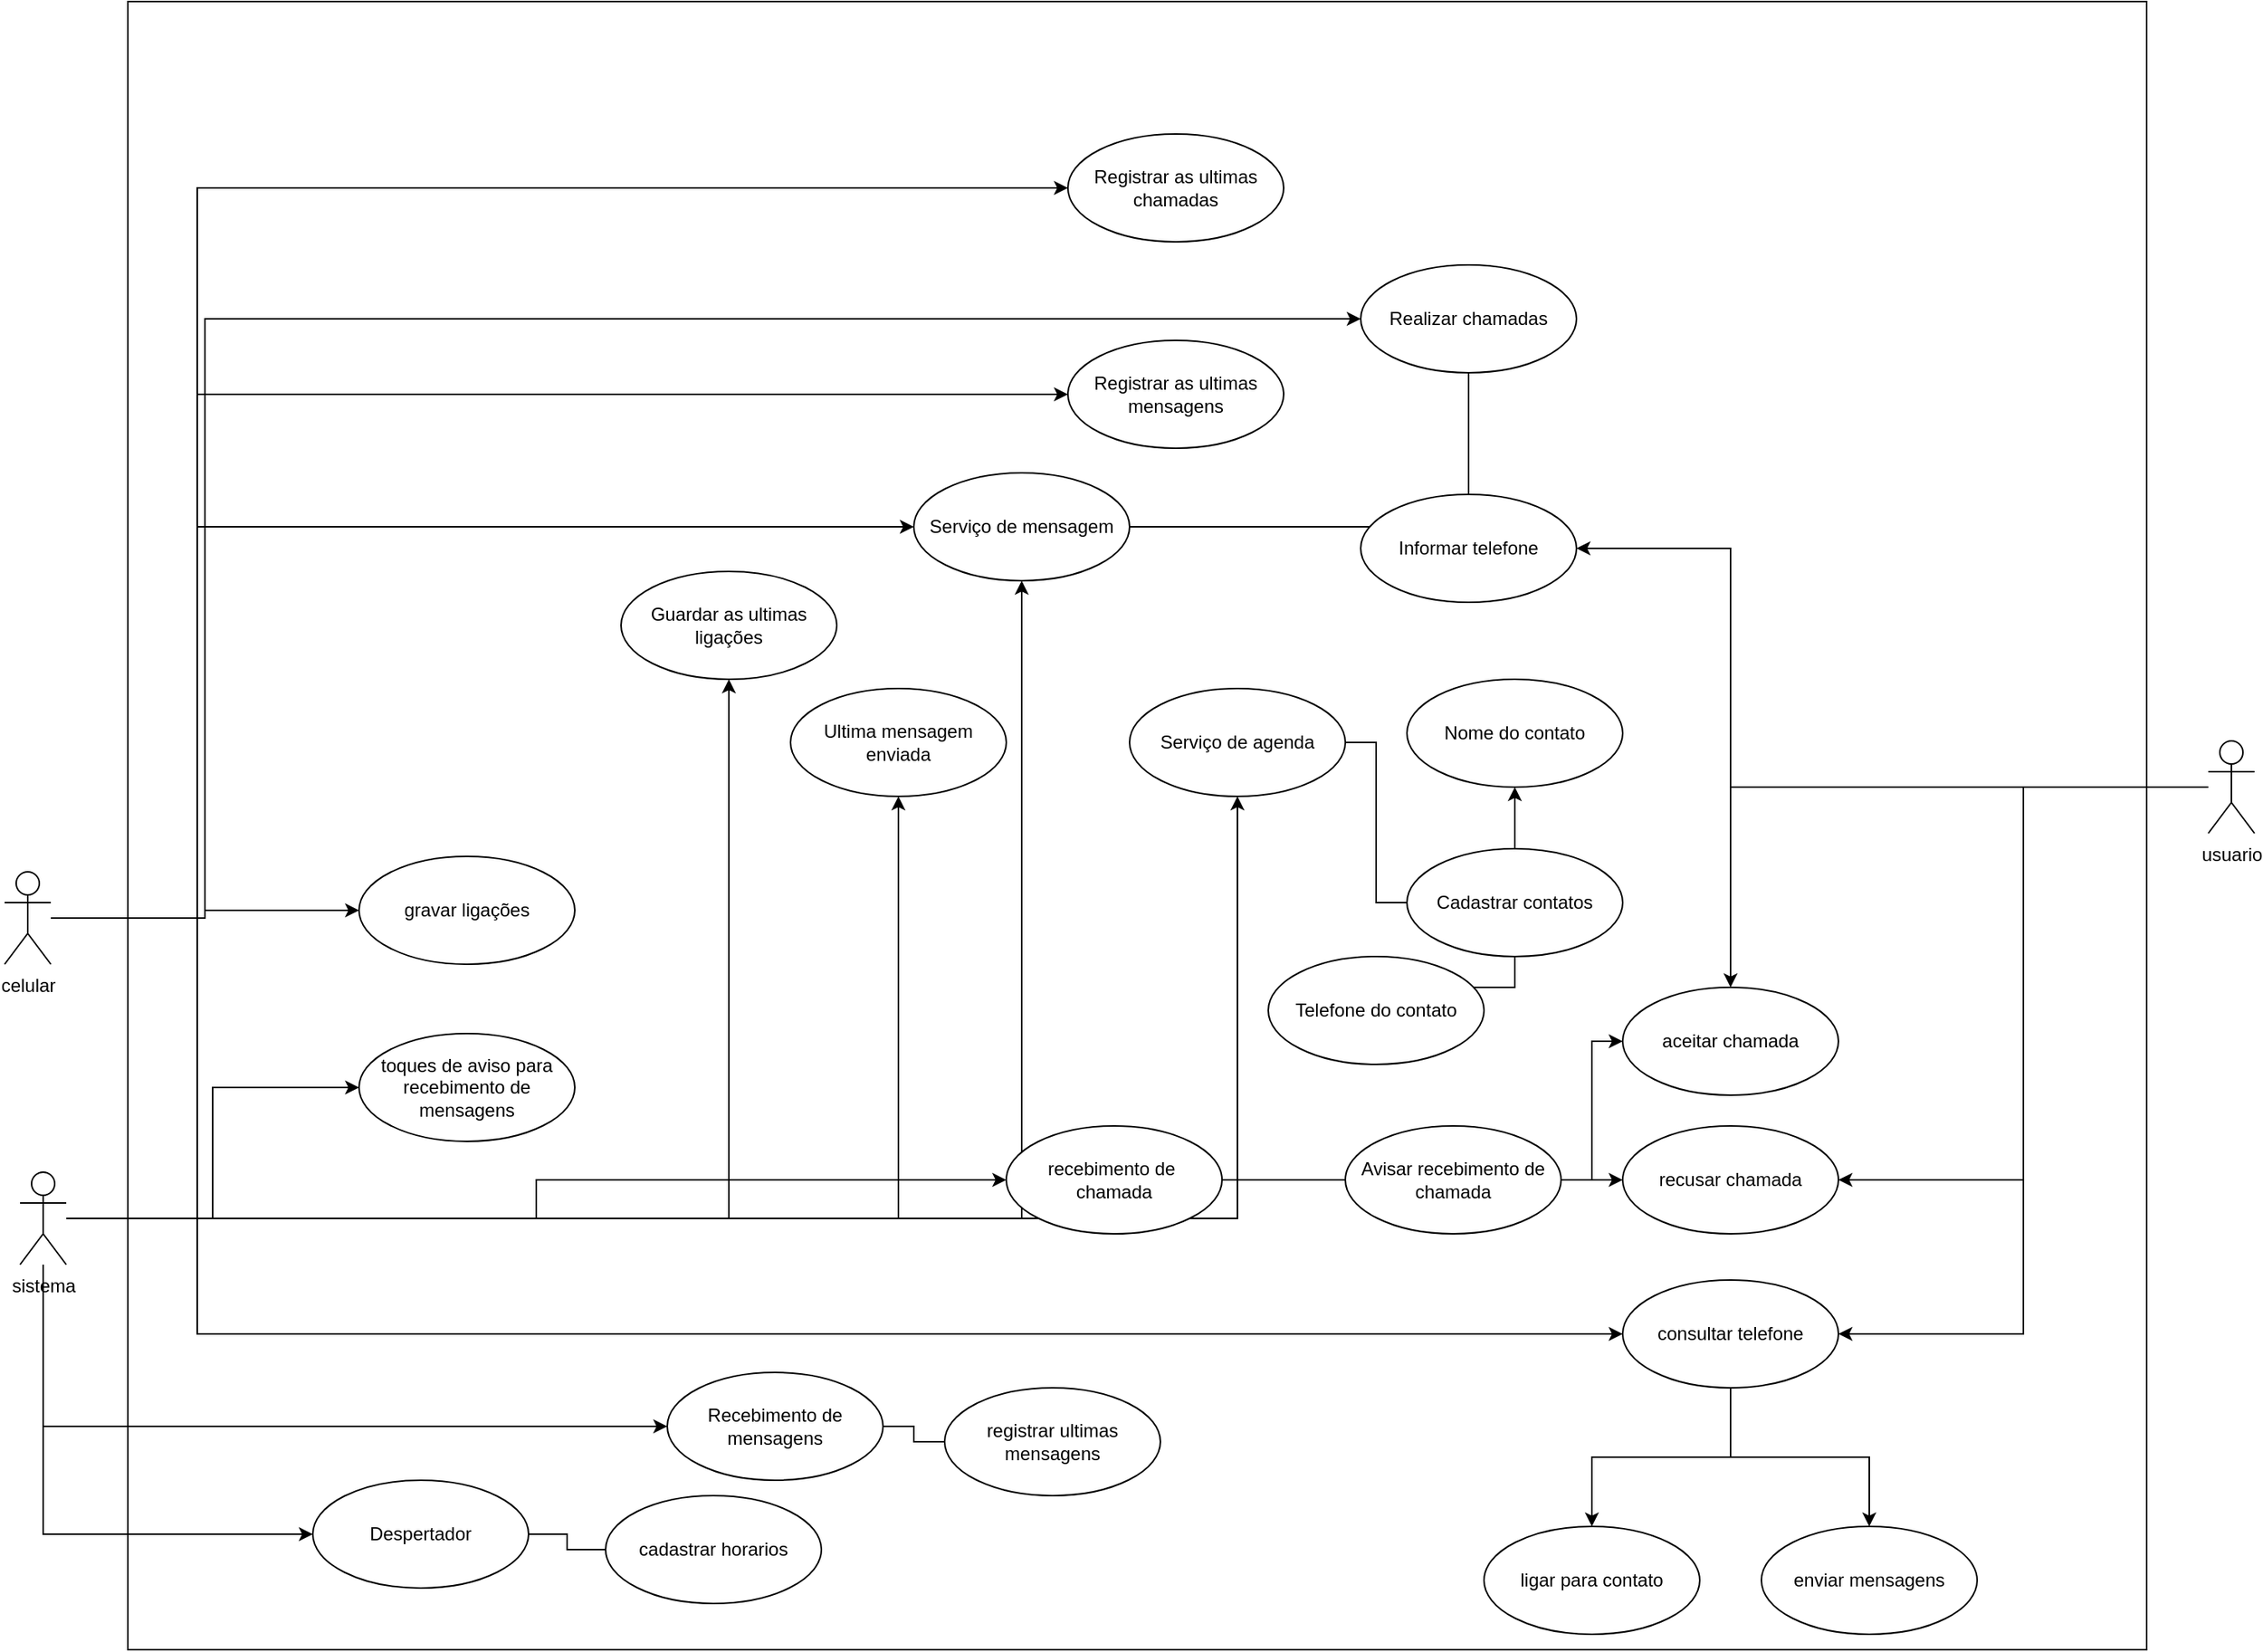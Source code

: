 <mxfile version="24.2.5" type="github">
  <diagram name="Página-1" id="As6hmzaDS1T9EtF5dl5o">
    <mxGraphModel dx="3350" dy="2524" grid="1" gridSize="10" guides="1" tooltips="1" connect="1" arrows="1" fold="1" page="1" pageScale="1" pageWidth="827" pageHeight="1169" math="0" shadow="0">
      <root>
        <mxCell id="0" />
        <mxCell id="1" parent="0" />
        <mxCell id="q8mXjOCZ6ccS71Or4Or0-2" value="" style="rounded=0;whiteSpace=wrap;html=1;" parent="1" vertex="1">
          <mxGeometry x="-300" y="-1030" width="1310" height="1070" as="geometry" />
        </mxCell>
        <mxCell id="o3chmT3TO9uyqXTMzpFR-2" style="edgeStyle=orthogonalEdgeStyle;rounded=0;orthogonalLoop=1;jettySize=auto;html=1;entryX=0.5;entryY=0;entryDx=0;entryDy=0;endArrow=none;endFill=0;" edge="1" parent="1" source="q8mXjOCZ6ccS71Or4Or0-3" target="q8mXjOCZ6ccS71Or4Or0-5">
          <mxGeometry relative="1" as="geometry" />
        </mxCell>
        <mxCell id="q8mXjOCZ6ccS71Or4Or0-3" value="Realizar&amp;nbsp;&lt;span style=&quot;background-color: initial;&quot;&gt;chamadas&lt;/span&gt;" style="ellipse;whiteSpace=wrap;html=1;" parent="1" vertex="1">
          <mxGeometry x="500" y="-859" width="140" height="70" as="geometry" />
        </mxCell>
        <mxCell id="o3chmT3TO9uyqXTMzpFR-1" style="edgeStyle=orthogonalEdgeStyle;rounded=0;orthogonalLoop=1;jettySize=auto;html=1;" edge="1" parent="1" source="q8mXjOCZ6ccS71Or4Or0-4" target="q8mXjOCZ6ccS71Or4Or0-3">
          <mxGeometry relative="1" as="geometry">
            <Array as="points">
              <mxPoint x="-250" y="-435" />
              <mxPoint x="-250" y="-824" />
            </Array>
          </mxGeometry>
        </mxCell>
        <mxCell id="o3chmT3TO9uyqXTMzpFR-10" style="edgeStyle=orthogonalEdgeStyle;rounded=0;orthogonalLoop=1;jettySize=auto;html=1;" edge="1" parent="1" source="q8mXjOCZ6ccS71Or4Or0-4" target="o3chmT3TO9uyqXTMzpFR-9">
          <mxGeometry relative="1" as="geometry">
            <Array as="points">
              <mxPoint x="-255" y="-775" />
            </Array>
          </mxGeometry>
        </mxCell>
        <mxCell id="o3chmT3TO9uyqXTMzpFR-11" style="edgeStyle=orthogonalEdgeStyle;rounded=0;orthogonalLoop=1;jettySize=auto;html=1;entryX=0;entryY=0.5;entryDx=0;entryDy=0;" edge="1" parent="1" source="q8mXjOCZ6ccS71Or4Or0-4" target="q8mXjOCZ6ccS71Or4Or0-9">
          <mxGeometry relative="1" as="geometry">
            <Array as="points">
              <mxPoint x="-255" y="-689" />
            </Array>
          </mxGeometry>
        </mxCell>
        <mxCell id="o3chmT3TO9uyqXTMzpFR-22" style="edgeStyle=orthogonalEdgeStyle;rounded=0;orthogonalLoop=1;jettySize=auto;html=1;entryX=0;entryY=0.5;entryDx=0;entryDy=0;" edge="1" parent="1" source="q8mXjOCZ6ccS71Or4Or0-4" target="q8mXjOCZ6ccS71Or4Or0-6">
          <mxGeometry relative="1" as="geometry">
            <Array as="points">
              <mxPoint x="-255" y="-909" />
            </Array>
          </mxGeometry>
        </mxCell>
        <mxCell id="o3chmT3TO9uyqXTMzpFR-23" style="edgeStyle=orthogonalEdgeStyle;rounded=0;orthogonalLoop=1;jettySize=auto;html=1;entryX=0;entryY=0.5;entryDx=0;entryDy=0;" edge="1" parent="1" source="q8mXjOCZ6ccS71Or4Or0-4" target="q8mXjOCZ6ccS71Or4Or0-19">
          <mxGeometry relative="1" as="geometry">
            <Array as="points">
              <mxPoint x="-255" y="-165" />
            </Array>
          </mxGeometry>
        </mxCell>
        <mxCell id="o3chmT3TO9uyqXTMzpFR-40" style="edgeStyle=orthogonalEdgeStyle;rounded=0;orthogonalLoop=1;jettySize=auto;html=1;entryX=0;entryY=0.5;entryDx=0;entryDy=0;" edge="1" parent="1" source="q8mXjOCZ6ccS71Or4Or0-4" target="q8mXjOCZ6ccS71Or4Or0-26">
          <mxGeometry relative="1" as="geometry" />
        </mxCell>
        <mxCell id="q8mXjOCZ6ccS71Or4Or0-4" value="celular&lt;div&gt;&lt;br&gt;&lt;/div&gt;" style="shape=umlActor;html=1;verticalLabelPosition=bottom;verticalAlign=top;align=center;" parent="1" vertex="1">
          <mxGeometry x="-380" y="-465" width="30" height="60" as="geometry" />
        </mxCell>
        <mxCell id="q8mXjOCZ6ccS71Or4Or0-5" value="Informar telefone" style="ellipse;whiteSpace=wrap;html=1;" parent="1" vertex="1">
          <mxGeometry x="500" y="-710" width="140" height="70" as="geometry" />
        </mxCell>
        <mxCell id="q8mXjOCZ6ccS71Or4Or0-6" value="Registrar as ultimas chamadas" style="ellipse;whiteSpace=wrap;html=1;" parent="1" vertex="1">
          <mxGeometry x="310" y="-944" width="140" height="70" as="geometry" />
        </mxCell>
        <mxCell id="o3chmT3TO9uyqXTMzpFR-13" style="edgeStyle=orthogonalEdgeStyle;rounded=0;orthogonalLoop=1;jettySize=auto;html=1;entryX=0.5;entryY=1;entryDx=0;entryDy=0;" edge="1" parent="1" source="q8mXjOCZ6ccS71Or4Or0-7" target="q8mXjOCZ6ccS71Or4Or0-9">
          <mxGeometry relative="1" as="geometry" />
        </mxCell>
        <mxCell id="o3chmT3TO9uyqXTMzpFR-14" style="edgeStyle=orthogonalEdgeStyle;rounded=0;orthogonalLoop=1;jettySize=auto;html=1;entryX=0.5;entryY=1;entryDx=0;entryDy=0;" edge="1" parent="1" source="q8mXjOCZ6ccS71Or4Or0-7" target="q8mXjOCZ6ccS71Or4Or0-15">
          <mxGeometry relative="1" as="geometry" />
        </mxCell>
        <mxCell id="o3chmT3TO9uyqXTMzpFR-28" style="edgeStyle=orthogonalEdgeStyle;rounded=0;orthogonalLoop=1;jettySize=auto;html=1;" edge="1" parent="1" source="q8mXjOCZ6ccS71Or4Or0-7" target="q8mXjOCZ6ccS71Or4Or0-20">
          <mxGeometry relative="1" as="geometry" />
        </mxCell>
        <mxCell id="o3chmT3TO9uyqXTMzpFR-29" style="edgeStyle=orthogonalEdgeStyle;rounded=0;orthogonalLoop=1;jettySize=auto;html=1;entryX=0.5;entryY=1;entryDx=0;entryDy=0;" edge="1" parent="1" source="q8mXjOCZ6ccS71Or4Or0-7" target="q8mXjOCZ6ccS71Or4Or0-21">
          <mxGeometry relative="1" as="geometry">
            <Array as="points">
              <mxPoint x="200" y="-240" />
            </Array>
          </mxGeometry>
        </mxCell>
        <mxCell id="o3chmT3TO9uyqXTMzpFR-31" style="edgeStyle=orthogonalEdgeStyle;rounded=0;orthogonalLoop=1;jettySize=auto;html=1;entryX=1;entryY=0.5;entryDx=0;entryDy=0;" edge="1" parent="1" source="q8mXjOCZ6ccS71Or4Or0-7" target="o3chmT3TO9uyqXTMzpFR-30">
          <mxGeometry relative="1" as="geometry" />
        </mxCell>
        <mxCell id="o3chmT3TO9uyqXTMzpFR-45" style="edgeStyle=orthogonalEdgeStyle;rounded=0;orthogonalLoop=1;jettySize=auto;html=1;entryX=0;entryY=0.5;entryDx=0;entryDy=0;" edge="1" parent="1" source="q8mXjOCZ6ccS71Or4Or0-7" target="o3chmT3TO9uyqXTMzpFR-44">
          <mxGeometry relative="1" as="geometry">
            <Array as="points">
              <mxPoint x="-355" y="-105" />
            </Array>
          </mxGeometry>
        </mxCell>
        <mxCell id="o3chmT3TO9uyqXTMzpFR-47" style="edgeStyle=orthogonalEdgeStyle;rounded=0;orthogonalLoop=1;jettySize=auto;html=1;entryX=0;entryY=0.5;entryDx=0;entryDy=0;" edge="1" parent="1" source="q8mXjOCZ6ccS71Or4Or0-7" target="q8mXjOCZ6ccS71Or4Or0-29">
          <mxGeometry relative="1" as="geometry">
            <Array as="points">
              <mxPoint x="-355" y="-35" />
            </Array>
          </mxGeometry>
        </mxCell>
        <mxCell id="o3chmT3TO9uyqXTMzpFR-49" style="edgeStyle=orthogonalEdgeStyle;rounded=0;orthogonalLoop=1;jettySize=auto;html=1;entryX=0;entryY=0.5;entryDx=0;entryDy=0;" edge="1" parent="1" source="q8mXjOCZ6ccS71Or4Or0-7" target="q8mXjOCZ6ccS71Or4Or0-31">
          <mxGeometry relative="1" as="geometry" />
        </mxCell>
        <mxCell id="q8mXjOCZ6ccS71Or4Or0-7" value="sistema" style="shape=umlActor;html=1;verticalLabelPosition=bottom;verticalAlign=top;align=center;" parent="1" vertex="1">
          <mxGeometry x="-370" y="-270" width="30" height="60" as="geometry" />
        </mxCell>
        <mxCell id="o3chmT3TO9uyqXTMzpFR-8" style="edgeStyle=orthogonalEdgeStyle;rounded=0;orthogonalLoop=1;jettySize=auto;html=1;endArrow=none;endFill=0;" edge="1" parent="1" source="q8mXjOCZ6ccS71Or4Or0-9" target="q8mXjOCZ6ccS71Or4Or0-5">
          <mxGeometry relative="1" as="geometry">
            <mxPoint x="520" y="-710" as="targetPoint" />
            <Array as="points">
              <mxPoint x="520" y="-689" />
            </Array>
          </mxGeometry>
        </mxCell>
        <mxCell id="q8mXjOCZ6ccS71Or4Or0-9" value="Serviço de mensagem" style="ellipse;whiteSpace=wrap;html=1;" parent="1" vertex="1">
          <mxGeometry x="210" y="-724" width="140" height="70" as="geometry" />
        </mxCell>
        <mxCell id="o3chmT3TO9uyqXTMzpFR-6" style="edgeStyle=orthogonalEdgeStyle;rounded=0;orthogonalLoop=1;jettySize=auto;html=1;entryX=1;entryY=0.5;entryDx=0;entryDy=0;" edge="1" parent="1" source="q8mXjOCZ6ccS71Or4Or0-11" target="q8mXjOCZ6ccS71Or4Or0-5">
          <mxGeometry relative="1" as="geometry">
            <Array as="points">
              <mxPoint x="740" y="-520" />
              <mxPoint x="740" y="-675" />
            </Array>
          </mxGeometry>
        </mxCell>
        <mxCell id="o3chmT3TO9uyqXTMzpFR-20" style="edgeStyle=orthogonalEdgeStyle;rounded=0;orthogonalLoop=1;jettySize=auto;html=1;entryX=1;entryY=0.5;entryDx=0;entryDy=0;" edge="1" parent="1" source="q8mXjOCZ6ccS71Or4Or0-11" target="q8mXjOCZ6ccS71Or4Or0-19">
          <mxGeometry relative="1" as="geometry" />
        </mxCell>
        <mxCell id="o3chmT3TO9uyqXTMzpFR-37" style="edgeStyle=orthogonalEdgeStyle;rounded=0;orthogonalLoop=1;jettySize=auto;html=1;entryX=1;entryY=0.5;entryDx=0;entryDy=0;" edge="1" parent="1" source="q8mXjOCZ6ccS71Or4Or0-11" target="q8mXjOCZ6ccS71Or4Or0-25">
          <mxGeometry relative="1" as="geometry" />
        </mxCell>
        <mxCell id="o3chmT3TO9uyqXTMzpFR-38" style="edgeStyle=orthogonalEdgeStyle;rounded=0;orthogonalLoop=1;jettySize=auto;html=1;entryX=0.5;entryY=0;entryDx=0;entryDy=0;" edge="1" parent="1" source="q8mXjOCZ6ccS71Or4Or0-11" target="q8mXjOCZ6ccS71Or4Or0-24">
          <mxGeometry relative="1" as="geometry" />
        </mxCell>
        <mxCell id="q8mXjOCZ6ccS71Or4Or0-11" value="usuario" style="shape=umlActor;html=1;verticalLabelPosition=bottom;verticalAlign=top;align=center;" parent="1" vertex="1">
          <mxGeometry x="1050" y="-550" width="30" height="60" as="geometry" />
        </mxCell>
        <mxCell id="o3chmT3TO9uyqXTMzpFR-17" style="edgeStyle=orthogonalEdgeStyle;rounded=0;orthogonalLoop=1;jettySize=auto;html=1;entryX=0;entryY=0.5;entryDx=0;entryDy=0;endArrow=none;endFill=0;" edge="1" parent="1" source="q8mXjOCZ6ccS71Or4Or0-15" target="q8mXjOCZ6ccS71Or4Or0-16">
          <mxGeometry relative="1" as="geometry" />
        </mxCell>
        <mxCell id="q8mXjOCZ6ccS71Or4Or0-15" value="Serviço de agenda" style="ellipse;whiteSpace=wrap;html=1;" parent="1" vertex="1">
          <mxGeometry x="350" y="-584" width="140" height="70" as="geometry" />
        </mxCell>
        <mxCell id="o3chmT3TO9uyqXTMzpFR-18" style="edgeStyle=orthogonalEdgeStyle;rounded=0;orthogonalLoop=1;jettySize=auto;html=1;" edge="1" parent="1" source="q8mXjOCZ6ccS71Or4Or0-16" target="q8mXjOCZ6ccS71Or4Or0-17">
          <mxGeometry relative="1" as="geometry" />
        </mxCell>
        <mxCell id="o3chmT3TO9uyqXTMzpFR-19" style="edgeStyle=orthogonalEdgeStyle;rounded=0;orthogonalLoop=1;jettySize=auto;html=1;" edge="1" parent="1" source="q8mXjOCZ6ccS71Or4Or0-16" target="q8mXjOCZ6ccS71Or4Or0-18">
          <mxGeometry relative="1" as="geometry" />
        </mxCell>
        <mxCell id="q8mXjOCZ6ccS71Or4Or0-16" value="Cadastrar contatos" style="ellipse;whiteSpace=wrap;html=1;" parent="1" vertex="1">
          <mxGeometry x="530" y="-480" width="140" height="70" as="geometry" />
        </mxCell>
        <mxCell id="q8mXjOCZ6ccS71Or4Or0-17" value="Nome do contato" style="ellipse;whiteSpace=wrap;html=1;" parent="1" vertex="1">
          <mxGeometry x="530" y="-590" width="140" height="70" as="geometry" />
        </mxCell>
        <mxCell id="q8mXjOCZ6ccS71Or4Or0-18" value="Telefone do contato" style="ellipse;whiteSpace=wrap;html=1;" parent="1" vertex="1">
          <mxGeometry x="440" y="-410" width="140" height="70" as="geometry" />
        </mxCell>
        <mxCell id="o3chmT3TO9uyqXTMzpFR-25" style="edgeStyle=orthogonalEdgeStyle;rounded=0;orthogonalLoop=1;jettySize=auto;html=1;" edge="1" parent="1" source="q8mXjOCZ6ccS71Or4Or0-19" target="o3chmT3TO9uyqXTMzpFR-24">
          <mxGeometry relative="1" as="geometry" />
        </mxCell>
        <mxCell id="o3chmT3TO9uyqXTMzpFR-27" style="edgeStyle=orthogonalEdgeStyle;rounded=0;orthogonalLoop=1;jettySize=auto;html=1;entryX=0.5;entryY=0;entryDx=0;entryDy=0;" edge="1" parent="1" source="q8mXjOCZ6ccS71Or4Or0-19" target="o3chmT3TO9uyqXTMzpFR-26">
          <mxGeometry relative="1" as="geometry" />
        </mxCell>
        <mxCell id="q8mXjOCZ6ccS71Or4Or0-19" value="consultar telefone" style="ellipse;whiteSpace=wrap;html=1;" parent="1" vertex="1">
          <mxGeometry x="670" y="-200" width="140" height="70" as="geometry" />
        </mxCell>
        <mxCell id="q8mXjOCZ6ccS71Or4Or0-20" value="Guardar as ultimas ligações" style="ellipse;whiteSpace=wrap;html=1;" parent="1" vertex="1">
          <mxGeometry x="20" y="-660" width="140" height="70" as="geometry" />
        </mxCell>
        <mxCell id="q8mXjOCZ6ccS71Or4Or0-21" value="Ultima mensagem enviada" style="ellipse;whiteSpace=wrap;html=1;" parent="1" vertex="1">
          <mxGeometry x="130" y="-584" width="140" height="70" as="geometry" />
        </mxCell>
        <mxCell id="o3chmT3TO9uyqXTMzpFR-34" style="edgeStyle=orthogonalEdgeStyle;rounded=0;orthogonalLoop=1;jettySize=auto;html=1;entryX=0;entryY=0.5;entryDx=0;entryDy=0;" edge="1" parent="1" source="q8mXjOCZ6ccS71Or4Or0-23" target="q8mXjOCZ6ccS71Or4Or0-24">
          <mxGeometry relative="1" as="geometry" />
        </mxCell>
        <mxCell id="o3chmT3TO9uyqXTMzpFR-35" style="edgeStyle=orthogonalEdgeStyle;rounded=0;orthogonalLoop=1;jettySize=auto;html=1;entryX=0;entryY=0.5;entryDx=0;entryDy=0;" edge="1" parent="1" source="q8mXjOCZ6ccS71Or4Or0-23" target="q8mXjOCZ6ccS71Or4Or0-25">
          <mxGeometry relative="1" as="geometry" />
        </mxCell>
        <mxCell id="q8mXjOCZ6ccS71Or4Or0-23" value="Avisar recebimento de chamada" style="ellipse;whiteSpace=wrap;html=1;" parent="1" vertex="1">
          <mxGeometry x="490" y="-300" width="140" height="70" as="geometry" />
        </mxCell>
        <mxCell id="q8mXjOCZ6ccS71Or4Or0-24" value="aceitar chamada" style="ellipse;whiteSpace=wrap;html=1;" parent="1" vertex="1">
          <mxGeometry x="670" y="-390" width="140" height="70" as="geometry" />
        </mxCell>
        <mxCell id="q8mXjOCZ6ccS71Or4Or0-25" value="recusar chamada" style="ellipse;whiteSpace=wrap;html=1;" parent="1" vertex="1">
          <mxGeometry x="670" y="-300" width="140" height="70" as="geometry" />
        </mxCell>
        <mxCell id="q8mXjOCZ6ccS71Or4Or0-26" value="gravar ligações" style="ellipse;whiteSpace=wrap;html=1;" parent="1" vertex="1">
          <mxGeometry x="-150" y="-475" width="140" height="70" as="geometry" />
        </mxCell>
        <mxCell id="q8mXjOCZ6ccS71Or4Or0-28" value="registrar ultimas mensagens" style="ellipse;whiteSpace=wrap;html=1;" parent="1" vertex="1">
          <mxGeometry x="230" y="-130" width="140" height="70" as="geometry" />
        </mxCell>
        <mxCell id="o3chmT3TO9uyqXTMzpFR-48" style="edgeStyle=orthogonalEdgeStyle;rounded=0;orthogonalLoop=1;jettySize=auto;html=1;endArrow=none;endFill=0;" edge="1" parent="1" source="q8mXjOCZ6ccS71Or4Or0-29" target="q8mXjOCZ6ccS71Or4Or0-30">
          <mxGeometry relative="1" as="geometry" />
        </mxCell>
        <mxCell id="q8mXjOCZ6ccS71Or4Or0-29" value="Despertador" style="ellipse;whiteSpace=wrap;html=1;" parent="1" vertex="1">
          <mxGeometry x="-180" y="-70" width="140" height="70" as="geometry" />
        </mxCell>
        <mxCell id="q8mXjOCZ6ccS71Or4Or0-30" value="cadastrar horarios" style="ellipse;whiteSpace=wrap;html=1;" parent="1" vertex="1">
          <mxGeometry x="10" y="-60" width="140" height="70" as="geometry" />
        </mxCell>
        <mxCell id="q8mXjOCZ6ccS71Or4Or0-31" value="toques de aviso para recebimento de mensagens" style="ellipse;whiteSpace=wrap;html=1;" parent="1" vertex="1">
          <mxGeometry x="-150" y="-360" width="140" height="70" as="geometry" />
        </mxCell>
        <mxCell id="o3chmT3TO9uyqXTMzpFR-9" value="Registrar as ultimas mensagens" style="ellipse;whiteSpace=wrap;html=1;" vertex="1" parent="1">
          <mxGeometry x="310" y="-810" width="140" height="70" as="geometry" />
        </mxCell>
        <mxCell id="o3chmT3TO9uyqXTMzpFR-24" value="ligar para contato" style="ellipse;whiteSpace=wrap;html=1;" vertex="1" parent="1">
          <mxGeometry x="580" y="-40" width="140" height="70" as="geometry" />
        </mxCell>
        <mxCell id="o3chmT3TO9uyqXTMzpFR-26" value="enviar mensagens" style="ellipse;whiteSpace=wrap;html=1;" vertex="1" parent="1">
          <mxGeometry x="760" y="-40" width="140" height="70" as="geometry" />
        </mxCell>
        <mxCell id="o3chmT3TO9uyqXTMzpFR-32" style="edgeStyle=orthogonalEdgeStyle;rounded=0;orthogonalLoop=1;jettySize=auto;html=1;endArrow=none;endFill=0;" edge="1" parent="1" source="o3chmT3TO9uyqXTMzpFR-30" target="q8mXjOCZ6ccS71Or4Or0-23">
          <mxGeometry relative="1" as="geometry" />
        </mxCell>
        <mxCell id="o3chmT3TO9uyqXTMzpFR-30" value="recebimento de&amp;nbsp;&lt;div&gt;chamada&lt;/div&gt;" style="ellipse;whiteSpace=wrap;html=1;direction=west;" vertex="1" parent="1">
          <mxGeometry x="270" y="-300" width="140" height="70" as="geometry" />
        </mxCell>
        <mxCell id="o3chmT3TO9uyqXTMzpFR-46" style="edgeStyle=orthogonalEdgeStyle;rounded=0;orthogonalLoop=1;jettySize=auto;html=1;entryX=0;entryY=0.5;entryDx=0;entryDy=0;endArrow=none;endFill=0;" edge="1" parent="1" source="o3chmT3TO9uyqXTMzpFR-44" target="q8mXjOCZ6ccS71Or4Or0-28">
          <mxGeometry relative="1" as="geometry" />
        </mxCell>
        <mxCell id="o3chmT3TO9uyqXTMzpFR-44" value="Recebimento de mensagens" style="ellipse;whiteSpace=wrap;html=1;" vertex="1" parent="1">
          <mxGeometry x="50" y="-140" width="140" height="70" as="geometry" />
        </mxCell>
      </root>
    </mxGraphModel>
  </diagram>
</mxfile>
